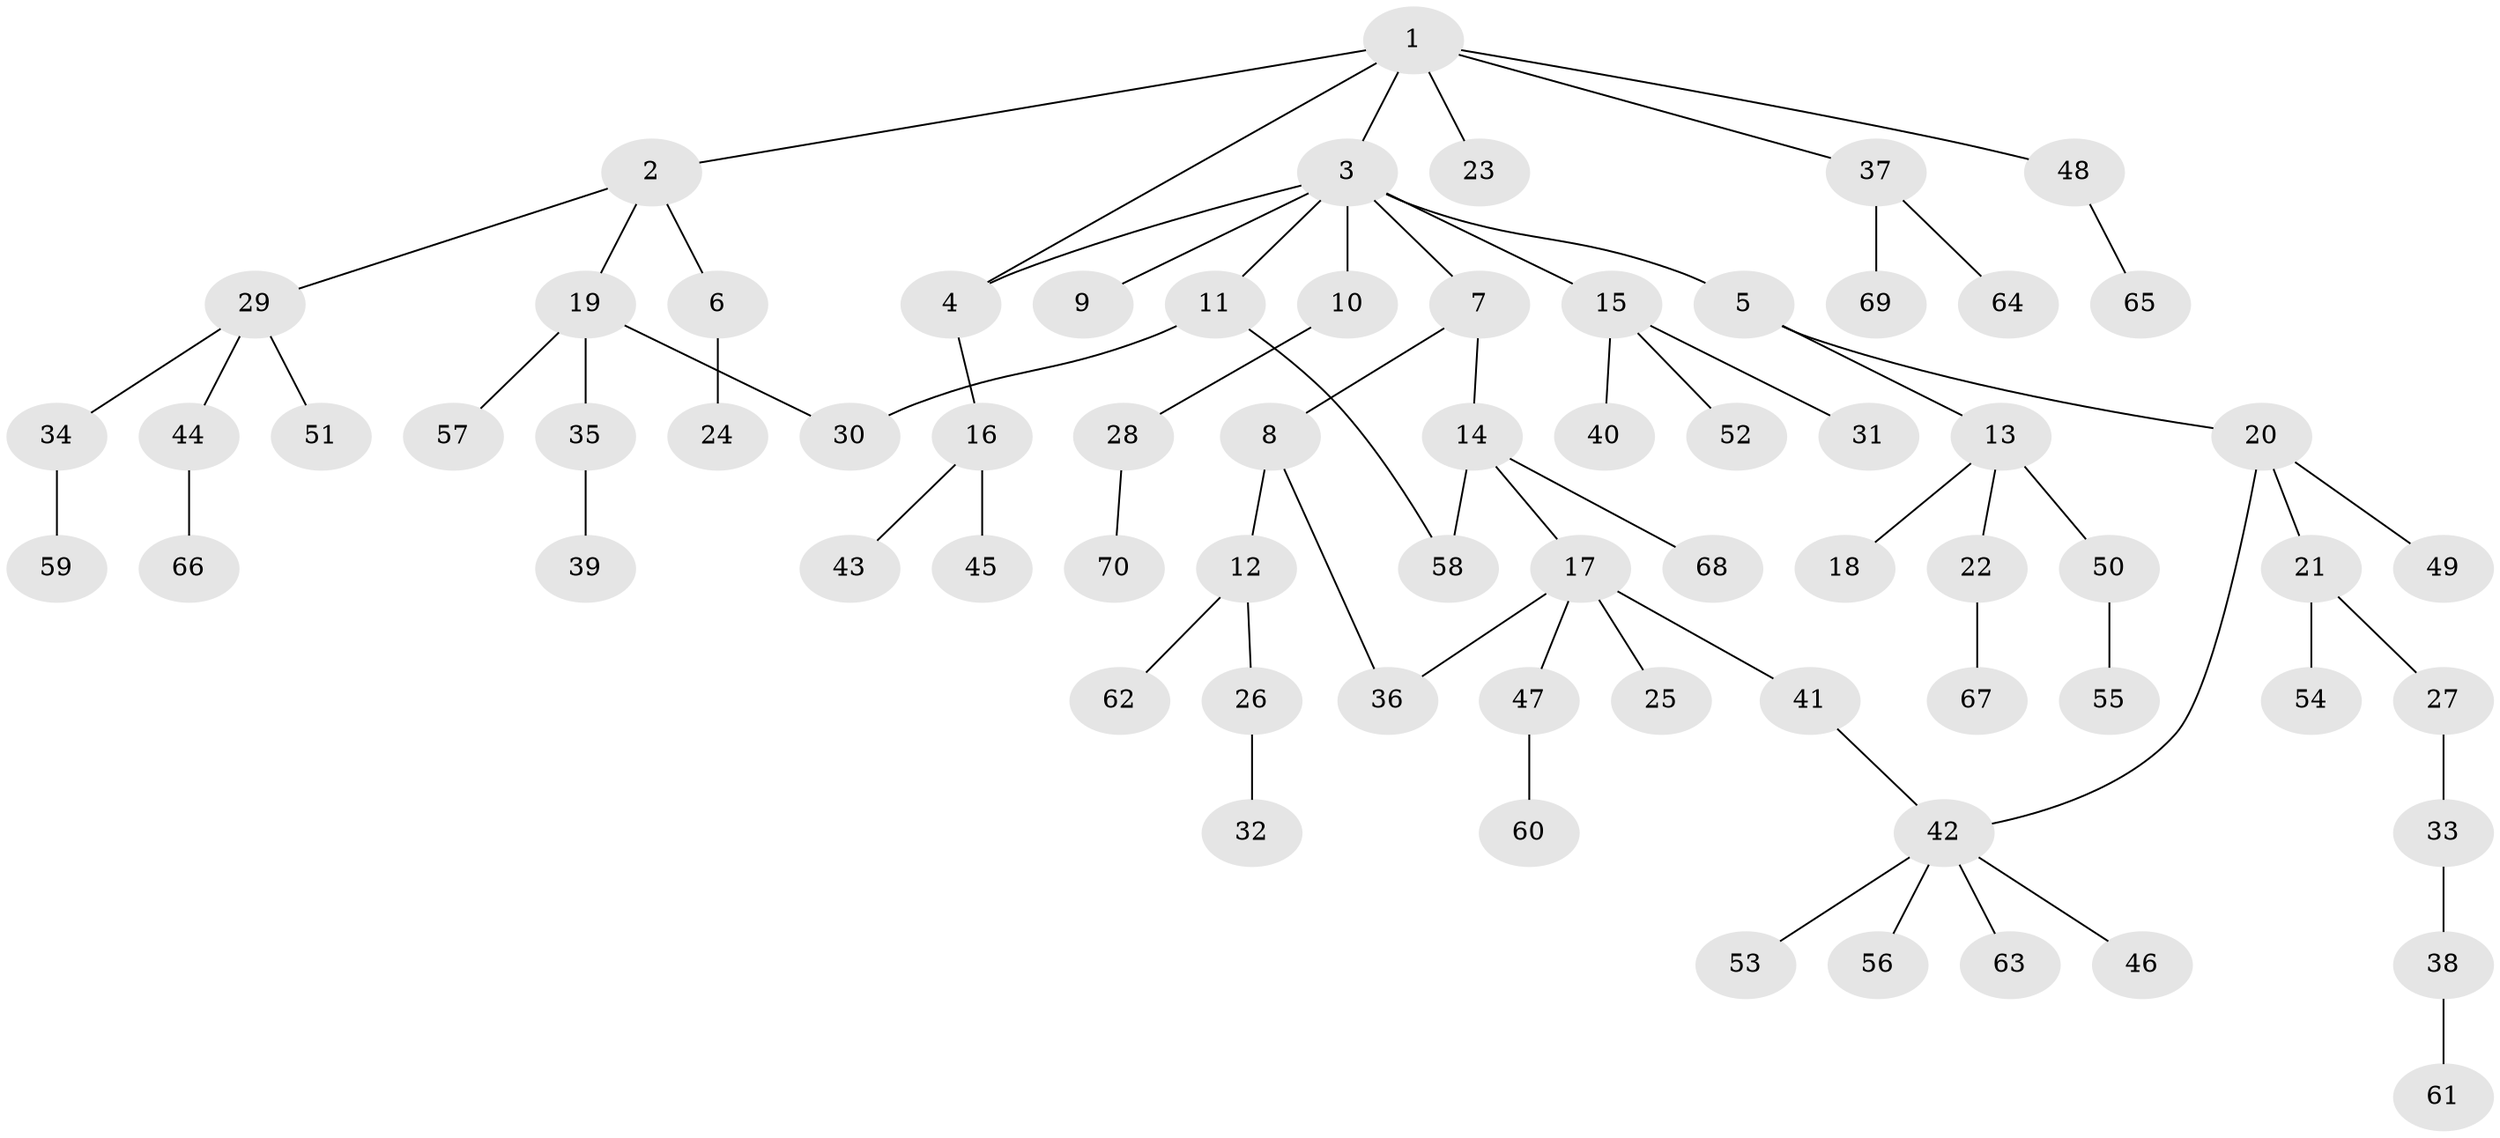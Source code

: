 // coarse degree distribution, {10: 0.047619047619047616, 6: 0.047619047619047616, 2: 0.14285714285714285, 5: 0.047619047619047616, 1: 0.7142857142857143}
// Generated by graph-tools (version 1.1) at 2025/17/03/04/25 18:17:07]
// undirected, 70 vertices, 74 edges
graph export_dot {
graph [start="1"]
  node [color=gray90,style=filled];
  1;
  2;
  3;
  4;
  5;
  6;
  7;
  8;
  9;
  10;
  11;
  12;
  13;
  14;
  15;
  16;
  17;
  18;
  19;
  20;
  21;
  22;
  23;
  24;
  25;
  26;
  27;
  28;
  29;
  30;
  31;
  32;
  33;
  34;
  35;
  36;
  37;
  38;
  39;
  40;
  41;
  42;
  43;
  44;
  45;
  46;
  47;
  48;
  49;
  50;
  51;
  52;
  53;
  54;
  55;
  56;
  57;
  58;
  59;
  60;
  61;
  62;
  63;
  64;
  65;
  66;
  67;
  68;
  69;
  70;
  1 -- 2;
  1 -- 3;
  1 -- 4;
  1 -- 23;
  1 -- 37;
  1 -- 48;
  2 -- 6;
  2 -- 19;
  2 -- 29;
  3 -- 5;
  3 -- 7;
  3 -- 9;
  3 -- 10;
  3 -- 11;
  3 -- 15;
  3 -- 4;
  4 -- 16;
  5 -- 13;
  5 -- 20;
  6 -- 24;
  7 -- 8;
  7 -- 14;
  8 -- 12;
  8 -- 36;
  10 -- 28;
  11 -- 30;
  11 -- 58;
  12 -- 26;
  12 -- 62;
  13 -- 18;
  13 -- 22;
  13 -- 50;
  14 -- 17;
  14 -- 58;
  14 -- 68;
  15 -- 31;
  15 -- 40;
  15 -- 52;
  16 -- 43;
  16 -- 45;
  17 -- 25;
  17 -- 36;
  17 -- 41;
  17 -- 47;
  19 -- 30;
  19 -- 35;
  19 -- 57;
  20 -- 21;
  20 -- 42;
  20 -- 49;
  21 -- 27;
  21 -- 54;
  22 -- 67;
  26 -- 32;
  27 -- 33;
  28 -- 70;
  29 -- 34;
  29 -- 44;
  29 -- 51;
  33 -- 38;
  34 -- 59;
  35 -- 39;
  37 -- 64;
  37 -- 69;
  38 -- 61;
  41 -- 42;
  42 -- 46;
  42 -- 53;
  42 -- 56;
  42 -- 63;
  44 -- 66;
  47 -- 60;
  48 -- 65;
  50 -- 55;
}
